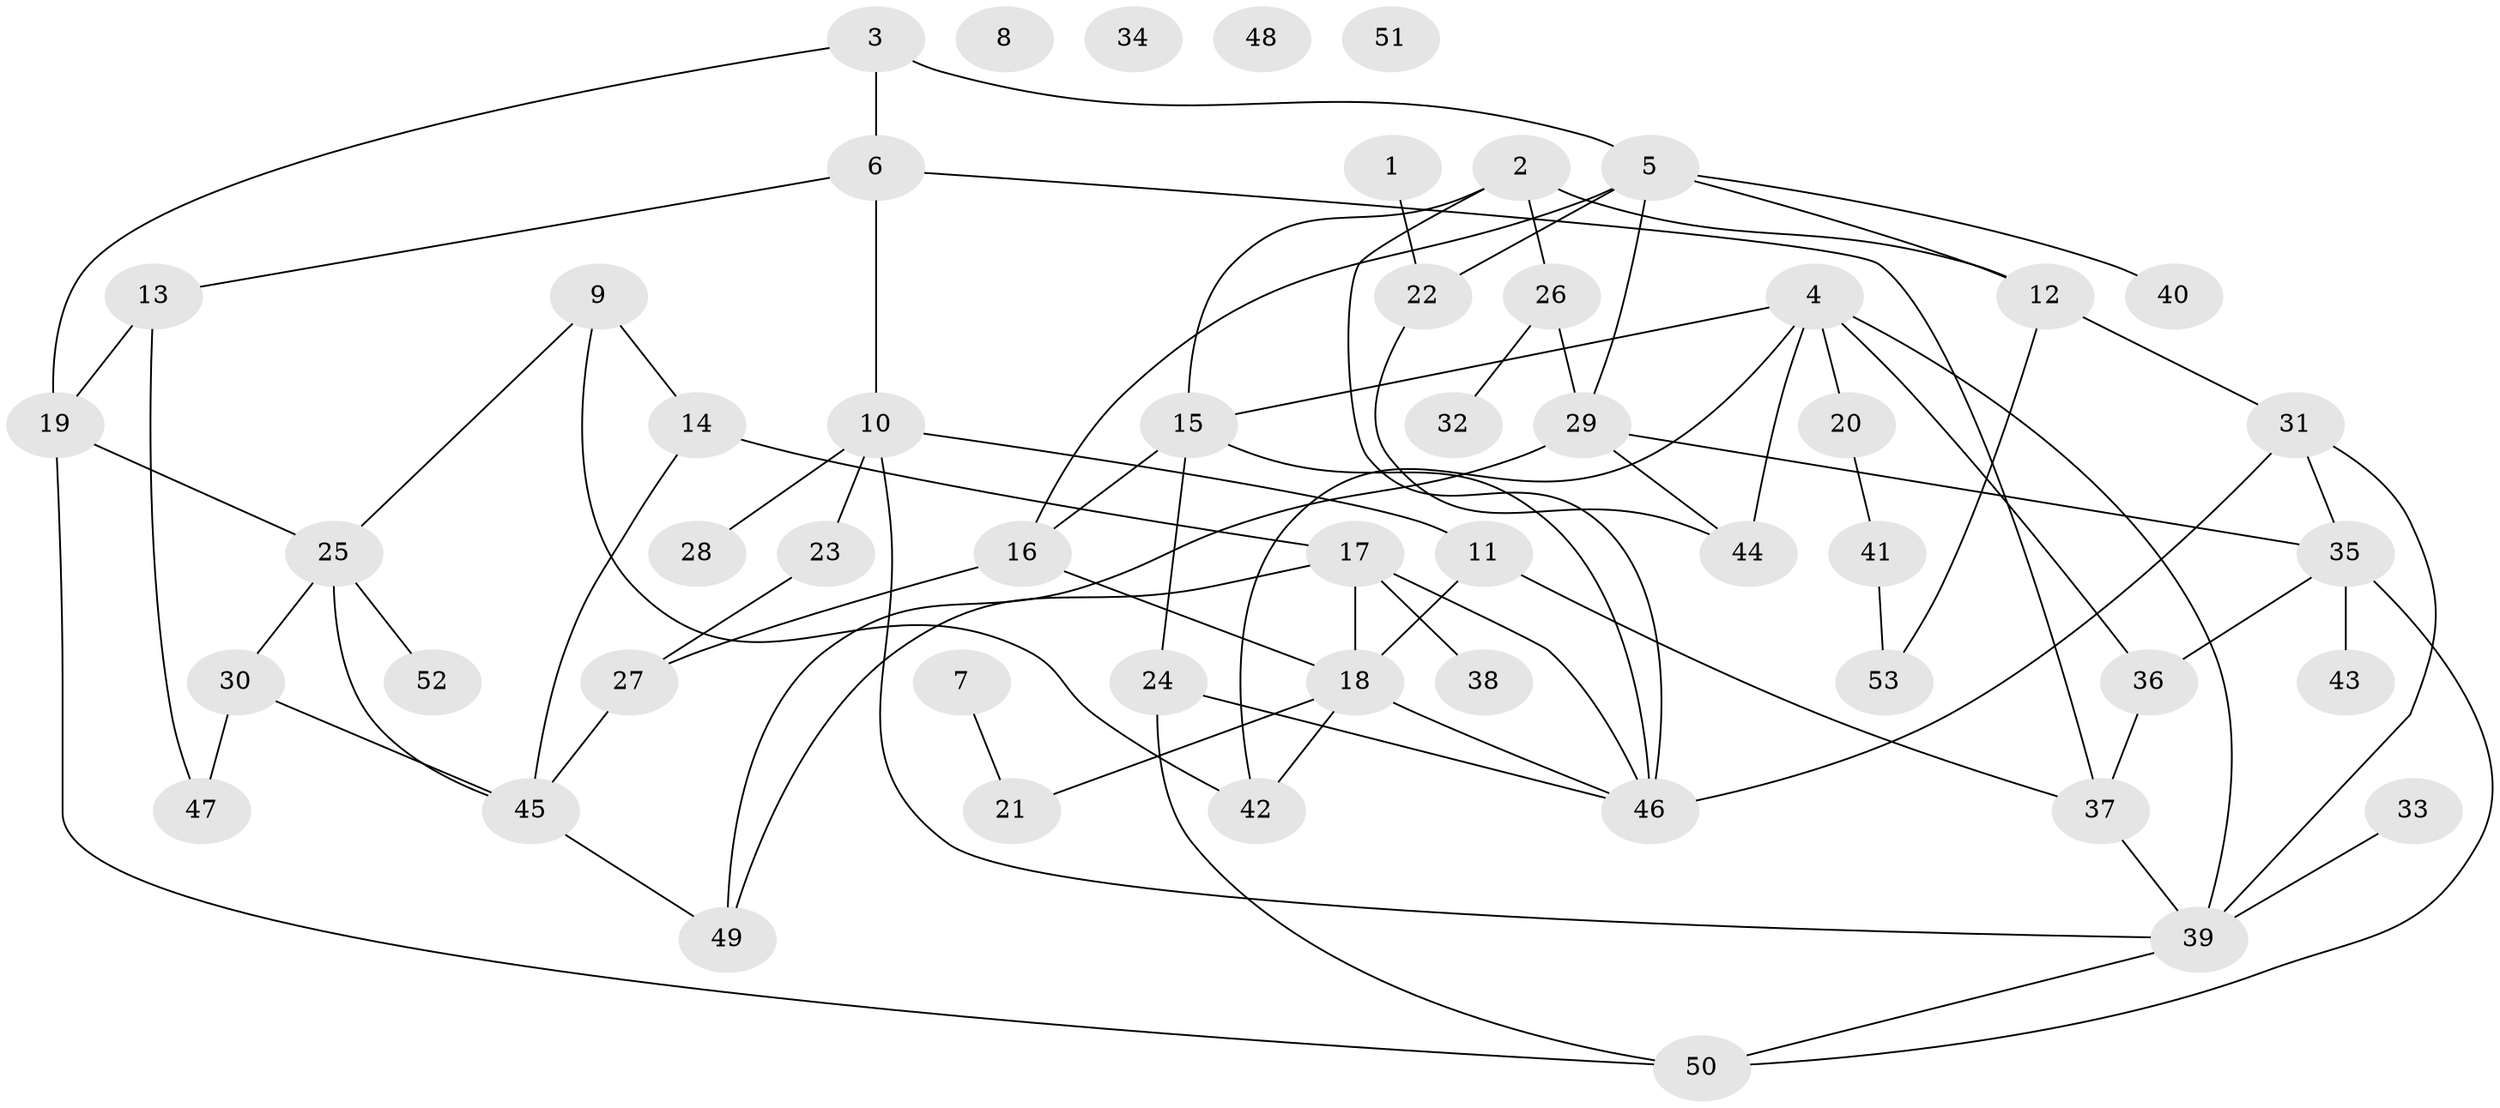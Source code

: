 // coarse degree distribution, {1: 0.23529411764705882, 6: 0.14705882352941177, 3: 0.14705882352941177, 8: 0.08823529411764706, 0: 0.11764705882352941, 4: 0.11764705882352941, 5: 0.08823529411764706, 2: 0.058823529411764705}
// Generated by graph-tools (version 1.1) at 2025/23/03/03/25 07:23:25]
// undirected, 53 vertices, 80 edges
graph export_dot {
graph [start="1"]
  node [color=gray90,style=filled];
  1;
  2;
  3;
  4;
  5;
  6;
  7;
  8;
  9;
  10;
  11;
  12;
  13;
  14;
  15;
  16;
  17;
  18;
  19;
  20;
  21;
  22;
  23;
  24;
  25;
  26;
  27;
  28;
  29;
  30;
  31;
  32;
  33;
  34;
  35;
  36;
  37;
  38;
  39;
  40;
  41;
  42;
  43;
  44;
  45;
  46;
  47;
  48;
  49;
  50;
  51;
  52;
  53;
  1 -- 22;
  2 -- 12;
  2 -- 15;
  2 -- 26;
  2 -- 46;
  3 -- 5;
  3 -- 6;
  3 -- 19;
  4 -- 15;
  4 -- 20;
  4 -- 36;
  4 -- 39;
  4 -- 42;
  4 -- 44;
  5 -- 12;
  5 -- 16;
  5 -- 22;
  5 -- 29;
  5 -- 40;
  6 -- 10;
  6 -- 13;
  6 -- 37;
  7 -- 21;
  9 -- 14;
  9 -- 25;
  9 -- 42;
  10 -- 11;
  10 -- 23;
  10 -- 28;
  10 -- 39;
  11 -- 18;
  11 -- 37;
  12 -- 31;
  12 -- 53;
  13 -- 19;
  13 -- 47;
  14 -- 17;
  14 -- 45;
  15 -- 16;
  15 -- 24;
  15 -- 46;
  16 -- 18;
  16 -- 27;
  17 -- 18;
  17 -- 38;
  17 -- 46;
  17 -- 49;
  18 -- 21;
  18 -- 42;
  18 -- 46;
  19 -- 25;
  19 -- 50;
  20 -- 41;
  22 -- 44;
  23 -- 27;
  24 -- 46;
  24 -- 50;
  25 -- 30;
  25 -- 45;
  25 -- 52;
  26 -- 29;
  26 -- 32;
  27 -- 45;
  29 -- 35;
  29 -- 44;
  29 -- 49;
  30 -- 45;
  30 -- 47;
  31 -- 35;
  31 -- 39;
  31 -- 46;
  33 -- 39;
  35 -- 36;
  35 -- 43;
  35 -- 50;
  36 -- 37;
  37 -- 39;
  39 -- 50;
  41 -- 53;
  45 -- 49;
}
